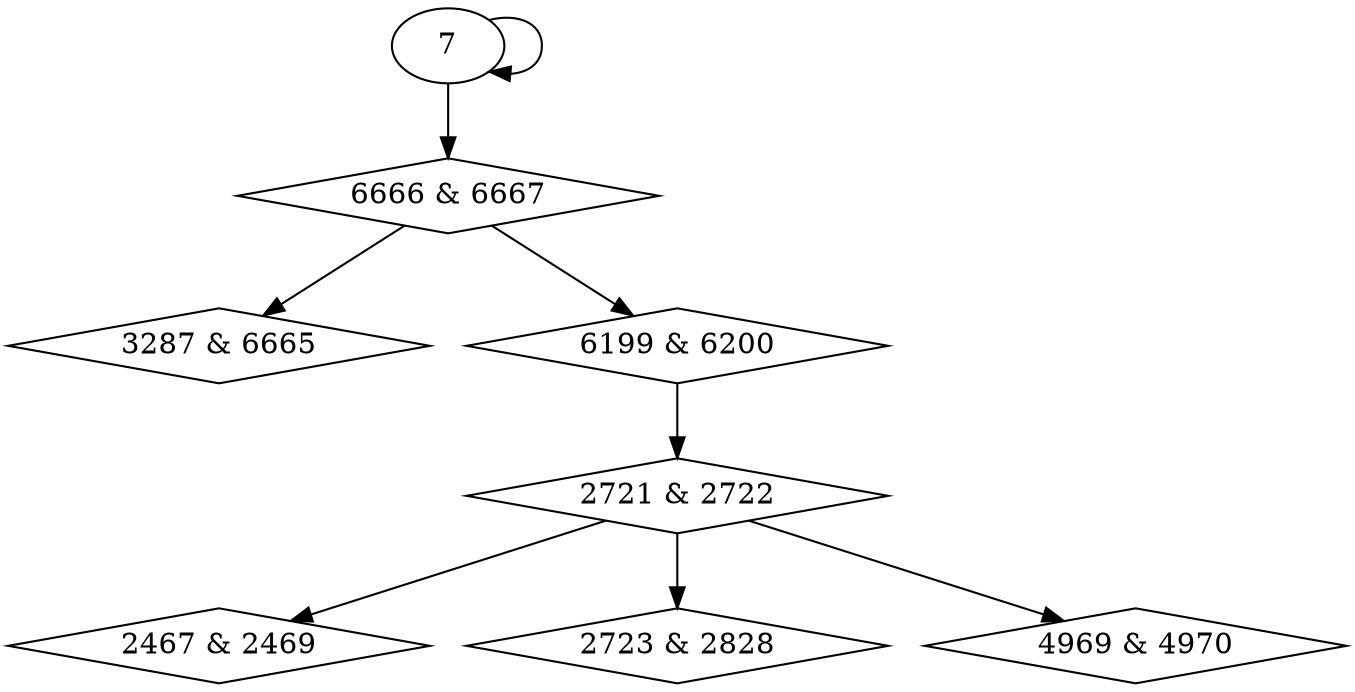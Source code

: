 digraph {
0 [label = "3287 & 6665", shape = diamond];
1 [label = "2467 & 2469", shape = diamond];
2 [label = "2721 & 2722", shape = diamond];
3 [label = "2723 & 2828", shape = diamond];
4 [label = "4969 & 4970", shape = diamond];
5 [label = "6199 & 6200", shape = diamond];
6 [label = "6666 & 6667", shape = diamond];
6 -> 0;
2 -> 1;
5 -> 2;
2 -> 3;
2 -> 4;
6 -> 5;
7 -> 6;
7 -> 7;
}
